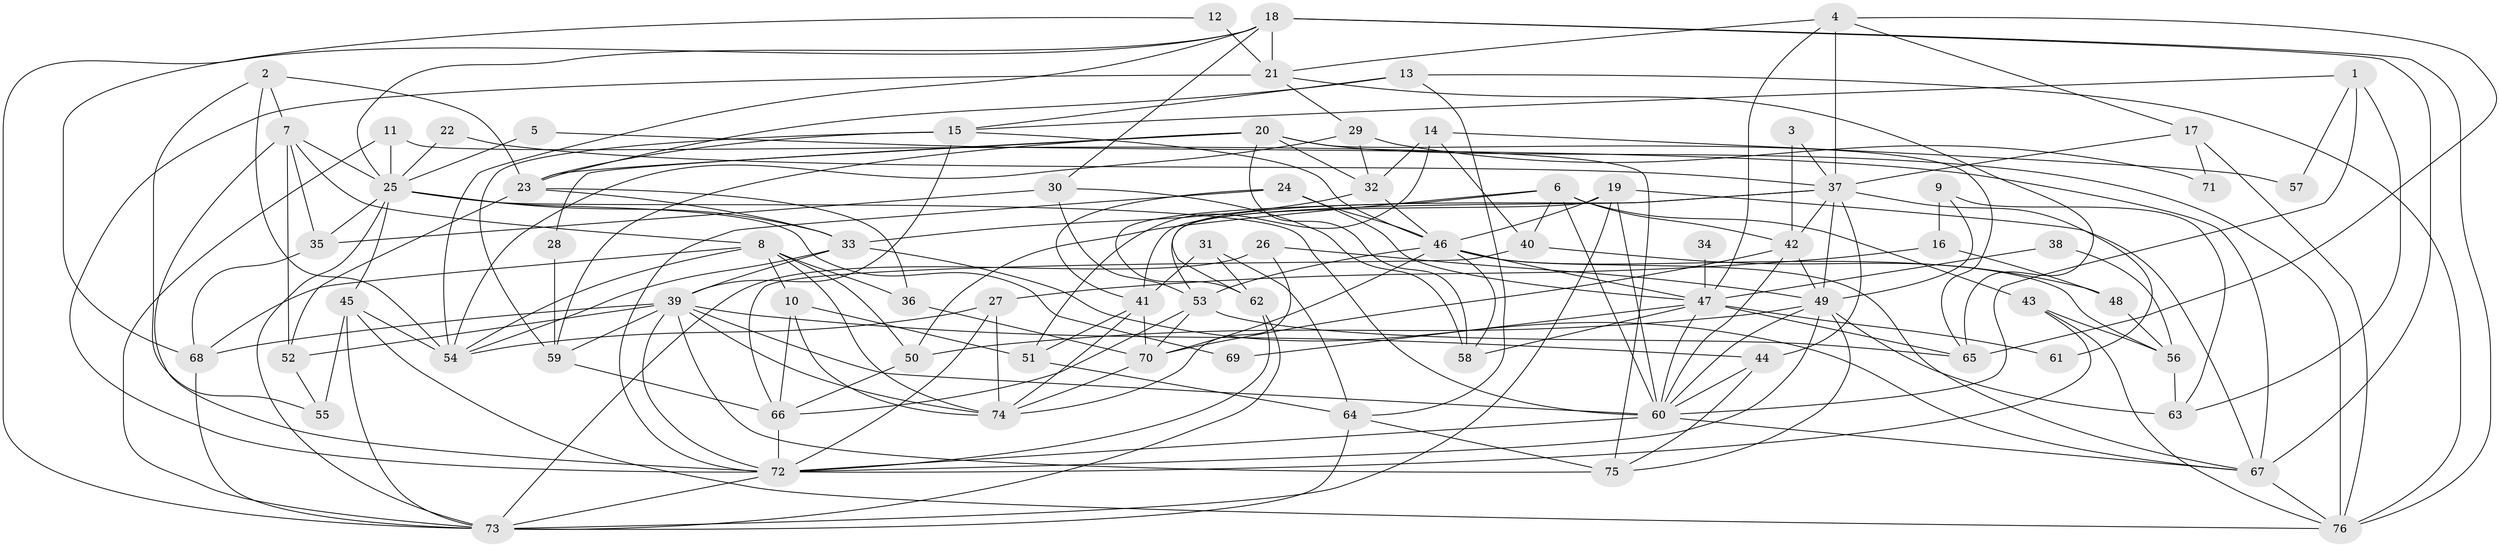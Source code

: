 // original degree distribution, {2: 0.216, 5: 0.144, 3: 0.184, 6: 0.136, 4: 0.272, 9: 0.008, 8: 0.008, 11: 0.008, 7: 0.024}
// Generated by graph-tools (version 1.1) at 2025/37/03/04/25 23:37:02]
// undirected, 76 vertices, 192 edges
graph export_dot {
  node [color=gray90,style=filled];
  1;
  2;
  3;
  4;
  5;
  6;
  7;
  8;
  9;
  10;
  11;
  12;
  13;
  14;
  15;
  16;
  17;
  18;
  19;
  20;
  21;
  22;
  23;
  24;
  25;
  26;
  27;
  28;
  29;
  30;
  31;
  32;
  33;
  34;
  35;
  36;
  37;
  38;
  39;
  40;
  41;
  42;
  43;
  44;
  45;
  46;
  47;
  48;
  49;
  50;
  51;
  52;
  53;
  54;
  55;
  56;
  57;
  58;
  59;
  60;
  61;
  62;
  63;
  64;
  65;
  66;
  67;
  68;
  69;
  70;
  71;
  72;
  73;
  74;
  75;
  76;
  1 -- 15 [weight=1.0];
  1 -- 57 [weight=1.0];
  1 -- 60 [weight=1.0];
  1 -- 63 [weight=1.0];
  2 -- 7 [weight=1.0];
  2 -- 23 [weight=1.0];
  2 -- 54 [weight=1.0];
  2 -- 55 [weight=1.0];
  3 -- 37 [weight=1.0];
  3 -- 42 [weight=1.0];
  4 -- 17 [weight=1.0];
  4 -- 21 [weight=1.0];
  4 -- 37 [weight=1.0];
  4 -- 47 [weight=1.0];
  4 -- 65 [weight=1.0];
  5 -- 25 [weight=1.0];
  5 -- 67 [weight=1.0];
  6 -- 40 [weight=1.0];
  6 -- 42 [weight=1.0];
  6 -- 43 [weight=1.0];
  6 -- 50 [weight=1.0];
  6 -- 60 [weight=1.0];
  6 -- 62 [weight=1.0];
  7 -- 8 [weight=1.0];
  7 -- 25 [weight=1.0];
  7 -- 35 [weight=1.0];
  7 -- 52 [weight=1.0];
  7 -- 72 [weight=1.0];
  8 -- 10 [weight=1.0];
  8 -- 36 [weight=1.0];
  8 -- 50 [weight=1.0];
  8 -- 54 [weight=1.0];
  8 -- 68 [weight=1.0];
  8 -- 74 [weight=1.0];
  9 -- 16 [weight=1.0];
  9 -- 49 [weight=1.0];
  9 -- 63 [weight=1.0];
  10 -- 51 [weight=1.0];
  10 -- 66 [weight=2.0];
  10 -- 74 [weight=1.0];
  11 -- 25 [weight=2.0];
  11 -- 73 [weight=1.0];
  11 -- 75 [weight=1.0];
  12 -- 21 [weight=2.0];
  12 -- 68 [weight=1.0];
  13 -- 15 [weight=1.0];
  13 -- 23 [weight=1.0];
  13 -- 64 [weight=1.0];
  13 -- 76 [weight=1.0];
  14 -- 32 [weight=1.0];
  14 -- 40 [weight=1.0];
  14 -- 51 [weight=1.0];
  14 -- 57 [weight=1.0];
  15 -- 23 [weight=1.0];
  15 -- 39 [weight=1.0];
  15 -- 46 [weight=1.0];
  15 -- 59 [weight=1.0];
  16 -- 27 [weight=1.0];
  16 -- 48 [weight=1.0];
  17 -- 37 [weight=1.0];
  17 -- 71 [weight=1.0];
  17 -- 76 [weight=1.0];
  18 -- 21 [weight=1.0];
  18 -- 25 [weight=1.0];
  18 -- 30 [weight=1.0];
  18 -- 54 [weight=1.0];
  18 -- 67 [weight=2.0];
  18 -- 73 [weight=1.0];
  18 -- 76 [weight=1.0];
  19 -- 46 [weight=1.0];
  19 -- 60 [weight=1.0];
  19 -- 62 [weight=1.0];
  19 -- 67 [weight=1.0];
  19 -- 73 [weight=1.0];
  20 -- 23 [weight=1.0];
  20 -- 28 [weight=1.0];
  20 -- 32 [weight=2.0];
  20 -- 58 [weight=1.0];
  20 -- 59 [weight=1.0];
  20 -- 65 [weight=1.0];
  20 -- 76 [weight=1.0];
  21 -- 29 [weight=1.0];
  21 -- 65 [weight=1.0];
  21 -- 72 [weight=1.0];
  22 -- 25 [weight=1.0];
  22 -- 37 [weight=1.0];
  23 -- 33 [weight=1.0];
  23 -- 36 [weight=1.0];
  23 -- 52 [weight=1.0];
  24 -- 41 [weight=1.0];
  24 -- 46 [weight=1.0];
  24 -- 47 [weight=1.0];
  24 -- 72 [weight=1.0];
  25 -- 33 [weight=1.0];
  25 -- 35 [weight=1.0];
  25 -- 45 [weight=1.0];
  25 -- 60 [weight=1.0];
  25 -- 69 [weight=1.0];
  25 -- 73 [weight=1.0];
  26 -- 49 [weight=1.0];
  26 -- 73 [weight=1.0];
  26 -- 74 [weight=1.0];
  27 -- 54 [weight=1.0];
  27 -- 72 [weight=1.0];
  27 -- 74 [weight=1.0];
  28 -- 59 [weight=1.0];
  29 -- 32 [weight=1.0];
  29 -- 54 [weight=1.0];
  29 -- 71 [weight=1.0];
  30 -- 35 [weight=1.0];
  30 -- 53 [weight=1.0];
  30 -- 58 [weight=1.0];
  31 -- 41 [weight=1.0];
  31 -- 62 [weight=1.0];
  31 -- 64 [weight=1.0];
  32 -- 33 [weight=1.0];
  32 -- 46 [weight=1.0];
  33 -- 39 [weight=1.0];
  33 -- 54 [weight=1.0];
  33 -- 67 [weight=1.0];
  34 -- 47 [weight=2.0];
  35 -- 68 [weight=1.0];
  36 -- 70 [weight=2.0];
  37 -- 41 [weight=1.0];
  37 -- 42 [weight=1.0];
  37 -- 44 [weight=1.0];
  37 -- 49 [weight=1.0];
  37 -- 53 [weight=1.0];
  37 -- 61 [weight=1.0];
  38 -- 47 [weight=1.0];
  38 -- 56 [weight=1.0];
  39 -- 44 [weight=1.0];
  39 -- 52 [weight=1.0];
  39 -- 59 [weight=1.0];
  39 -- 60 [weight=1.0];
  39 -- 68 [weight=1.0];
  39 -- 72 [weight=1.0];
  39 -- 74 [weight=1.0];
  39 -- 75 [weight=1.0];
  40 -- 48 [weight=1.0];
  40 -- 66 [weight=1.0];
  41 -- 51 [weight=1.0];
  41 -- 70 [weight=1.0];
  41 -- 74 [weight=1.0];
  42 -- 49 [weight=1.0];
  42 -- 60 [weight=1.0];
  42 -- 70 [weight=1.0];
  43 -- 56 [weight=1.0];
  43 -- 72 [weight=1.0];
  43 -- 76 [weight=1.0];
  44 -- 60 [weight=1.0];
  44 -- 75 [weight=1.0];
  45 -- 54 [weight=1.0];
  45 -- 55 [weight=2.0];
  45 -- 73 [weight=1.0];
  45 -- 76 [weight=1.0];
  46 -- 47 [weight=1.0];
  46 -- 53 [weight=1.0];
  46 -- 56 [weight=2.0];
  46 -- 58 [weight=1.0];
  46 -- 67 [weight=1.0];
  46 -- 70 [weight=1.0];
  47 -- 58 [weight=1.0];
  47 -- 60 [weight=1.0];
  47 -- 61 [weight=1.0];
  47 -- 65 [weight=1.0];
  47 -- 69 [weight=1.0];
  48 -- 56 [weight=1.0];
  49 -- 50 [weight=1.0];
  49 -- 60 [weight=1.0];
  49 -- 63 [weight=1.0];
  49 -- 72 [weight=1.0];
  49 -- 75 [weight=1.0];
  50 -- 66 [weight=1.0];
  51 -- 64 [weight=1.0];
  52 -- 55 [weight=1.0];
  53 -- 65 [weight=1.0];
  53 -- 66 [weight=1.0];
  53 -- 70 [weight=1.0];
  56 -- 63 [weight=1.0];
  59 -- 66 [weight=1.0];
  60 -- 67 [weight=1.0];
  60 -- 72 [weight=1.0];
  62 -- 72 [weight=1.0];
  62 -- 73 [weight=1.0];
  64 -- 73 [weight=1.0];
  64 -- 75 [weight=1.0];
  66 -- 72 [weight=1.0];
  67 -- 76 [weight=1.0];
  68 -- 73 [weight=1.0];
  70 -- 74 [weight=1.0];
  72 -- 73 [weight=1.0];
}
